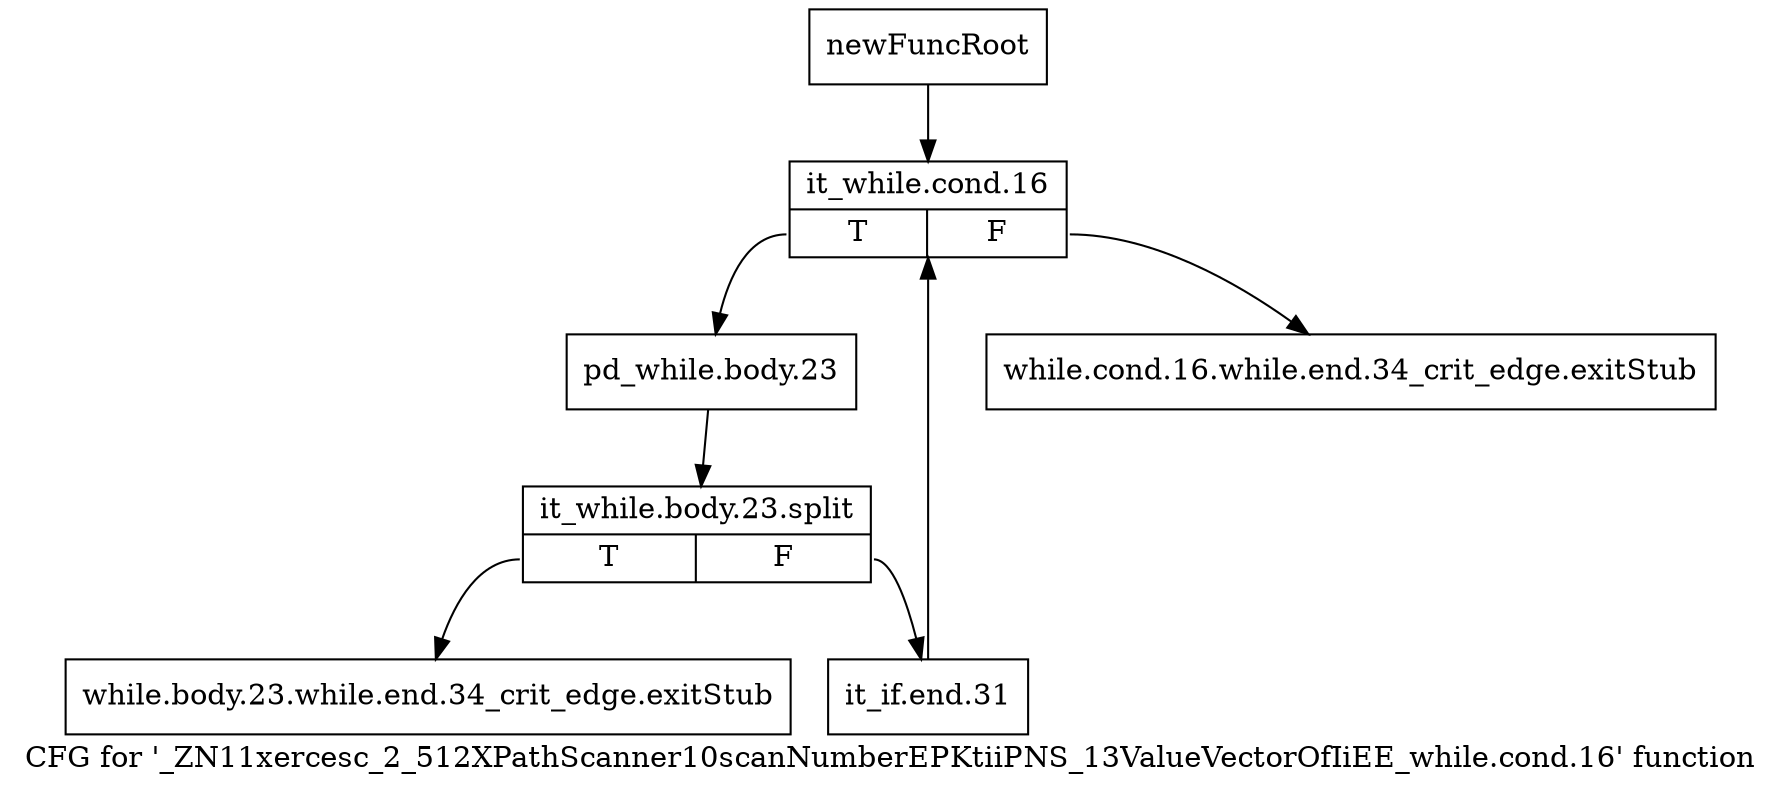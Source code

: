 digraph "CFG for '_ZN11xercesc_2_512XPathScanner10scanNumberEPKtiiPNS_13ValueVectorOfIiEE_while.cond.16' function" {
	label="CFG for '_ZN11xercesc_2_512XPathScanner10scanNumberEPKtiiPNS_13ValueVectorOfIiEE_while.cond.16' function";

	Node0x9cbe910 [shape=record,label="{newFuncRoot}"];
	Node0x9cbe910 -> Node0x9cbea00;
	Node0x9cbe960 [shape=record,label="{while.cond.16.while.end.34_crit_edge.exitStub}"];
	Node0x9cbe9b0 [shape=record,label="{while.body.23.while.end.34_crit_edge.exitStub}"];
	Node0x9cbea00 [shape=record,label="{it_while.cond.16|{<s0>T|<s1>F}}"];
	Node0x9cbea00:s0 -> Node0x9cbea50;
	Node0x9cbea00:s1 -> Node0x9cbe960;
	Node0x9cbea50 [shape=record,label="{pd_while.body.23}"];
	Node0x9cbea50 -> Node0xcfcd100;
	Node0xcfcd100 [shape=record,label="{it_while.body.23.split|{<s0>T|<s1>F}}"];
	Node0xcfcd100:s0 -> Node0x9cbe9b0;
	Node0xcfcd100:s1 -> Node0x9cbeaa0;
	Node0x9cbeaa0 [shape=record,label="{it_if.end.31}"];
	Node0x9cbeaa0 -> Node0x9cbea00;
}
